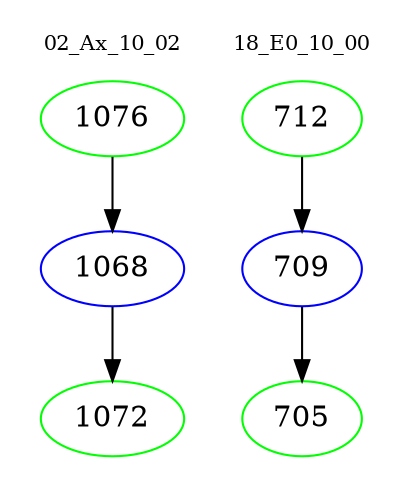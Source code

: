 digraph{
subgraph cluster_0 {
color = white
label = "02_Ax_10_02";
fontsize=10;
T0_1076 [label="1076", color="green"]
T0_1076 -> T0_1068 [color="black"]
T0_1068 [label="1068", color="blue"]
T0_1068 -> T0_1072 [color="black"]
T0_1072 [label="1072", color="green"]
}
subgraph cluster_1 {
color = white
label = "18_E0_10_00";
fontsize=10;
T1_712 [label="712", color="green"]
T1_712 -> T1_709 [color="black"]
T1_709 [label="709", color="blue"]
T1_709 -> T1_705 [color="black"]
T1_705 [label="705", color="green"]
}
}
